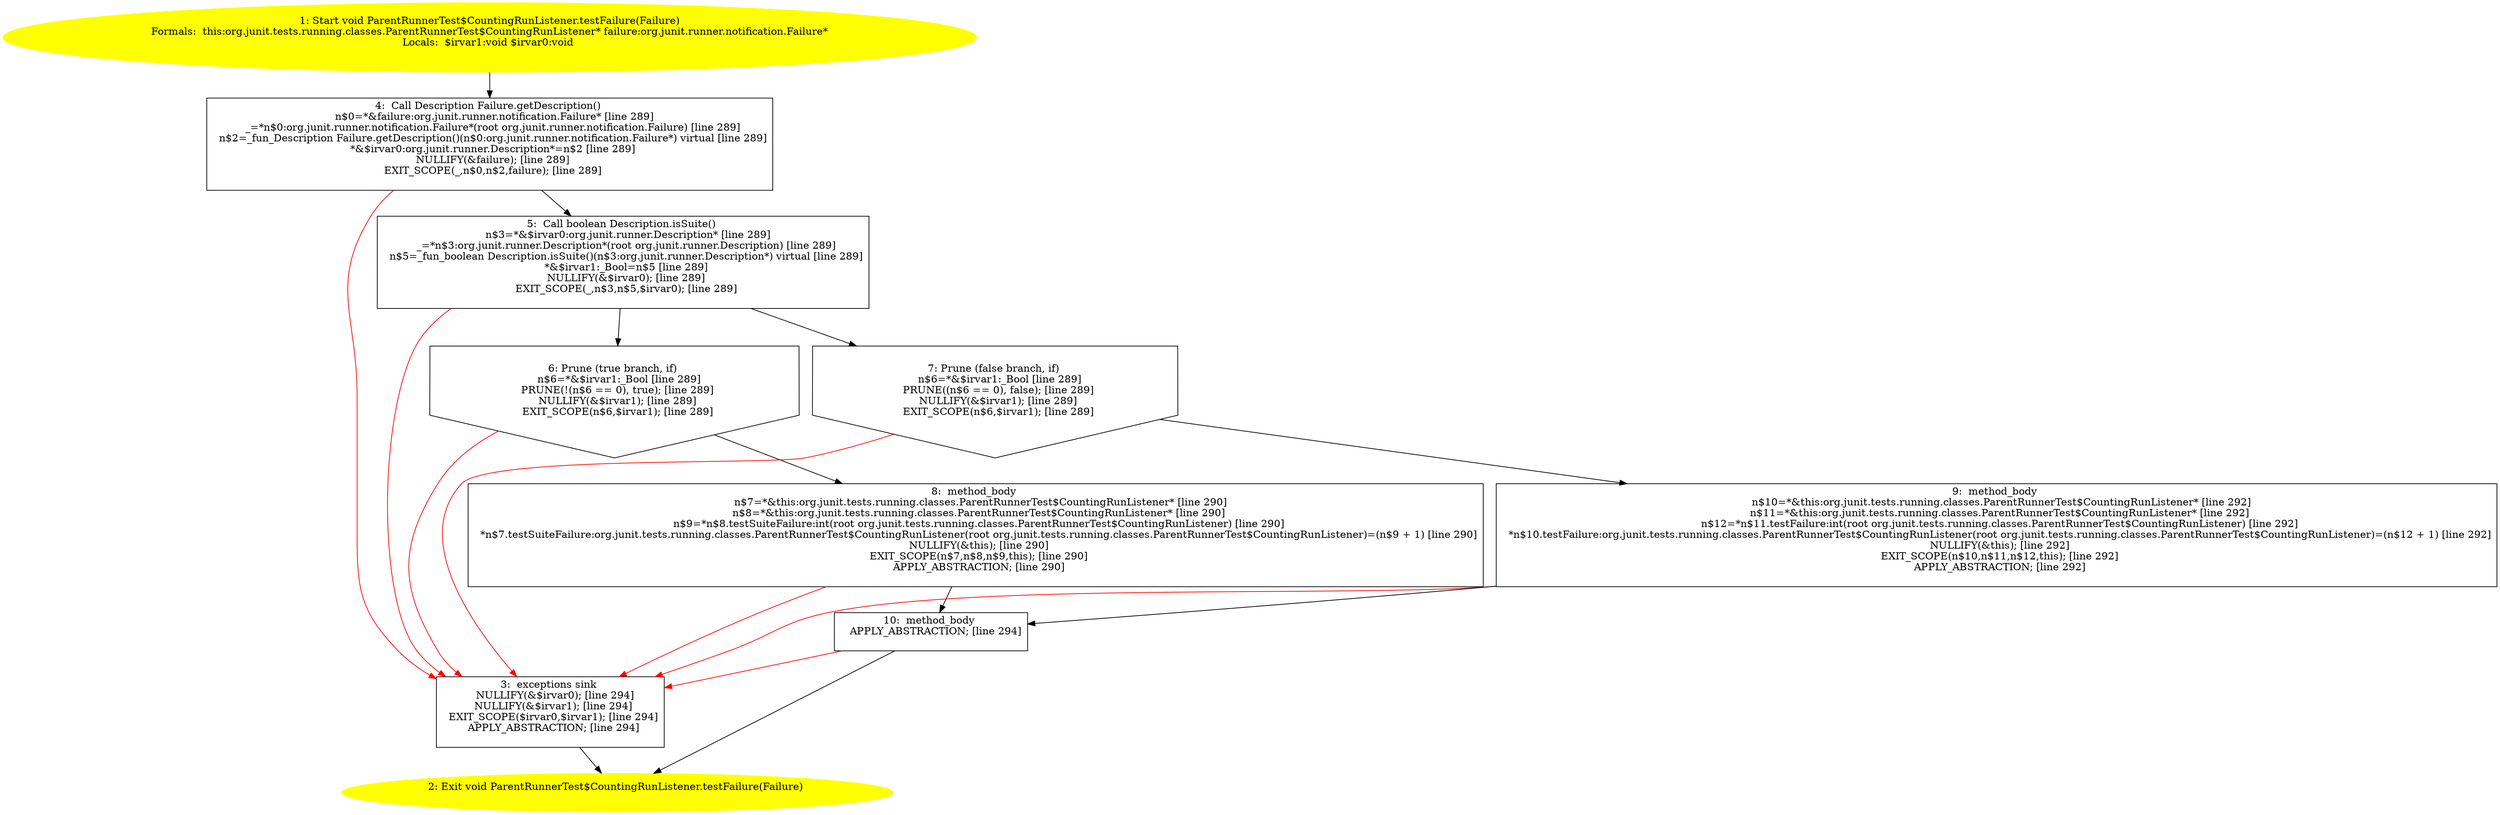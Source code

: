 /* @generated */
digraph cfg {
"org.junit.tests.running.classes.ParentRunnerTest$CountingRunListener.testFailure(org.junit.runner.no.535ff3561f9fd88ed298c6d4f2184cf6_1" [label="1: Start void ParentRunnerTest$CountingRunListener.testFailure(Failure)\nFormals:  this:org.junit.tests.running.classes.ParentRunnerTest$CountingRunListener* failure:org.junit.runner.notification.Failure*\nLocals:  $irvar1:void $irvar0:void \n  " color=yellow style=filled]
	

	 "org.junit.tests.running.classes.ParentRunnerTest$CountingRunListener.testFailure(org.junit.runner.no.535ff3561f9fd88ed298c6d4f2184cf6_1" -> "org.junit.tests.running.classes.ParentRunnerTest$CountingRunListener.testFailure(org.junit.runner.no.535ff3561f9fd88ed298c6d4f2184cf6_4" ;
"org.junit.tests.running.classes.ParentRunnerTest$CountingRunListener.testFailure(org.junit.runner.no.535ff3561f9fd88ed298c6d4f2184cf6_2" [label="2: Exit void ParentRunnerTest$CountingRunListener.testFailure(Failure) \n  " color=yellow style=filled]
	

"org.junit.tests.running.classes.ParentRunnerTest$CountingRunListener.testFailure(org.junit.runner.no.535ff3561f9fd88ed298c6d4f2184cf6_3" [label="3:  exceptions sink \n   NULLIFY(&$irvar0); [line 294]\n  NULLIFY(&$irvar1); [line 294]\n  EXIT_SCOPE($irvar0,$irvar1); [line 294]\n  APPLY_ABSTRACTION; [line 294]\n " shape="box"]
	

	 "org.junit.tests.running.classes.ParentRunnerTest$CountingRunListener.testFailure(org.junit.runner.no.535ff3561f9fd88ed298c6d4f2184cf6_3" -> "org.junit.tests.running.classes.ParentRunnerTest$CountingRunListener.testFailure(org.junit.runner.no.535ff3561f9fd88ed298c6d4f2184cf6_2" ;
"org.junit.tests.running.classes.ParentRunnerTest$CountingRunListener.testFailure(org.junit.runner.no.535ff3561f9fd88ed298c6d4f2184cf6_4" [label="4:  Call Description Failure.getDescription() \n   n$0=*&failure:org.junit.runner.notification.Failure* [line 289]\n  _=*n$0:org.junit.runner.notification.Failure*(root org.junit.runner.notification.Failure) [line 289]\n  n$2=_fun_Description Failure.getDescription()(n$0:org.junit.runner.notification.Failure*) virtual [line 289]\n  *&$irvar0:org.junit.runner.Description*=n$2 [line 289]\n  NULLIFY(&failure); [line 289]\n  EXIT_SCOPE(_,n$0,n$2,failure); [line 289]\n " shape="box"]
	

	 "org.junit.tests.running.classes.ParentRunnerTest$CountingRunListener.testFailure(org.junit.runner.no.535ff3561f9fd88ed298c6d4f2184cf6_4" -> "org.junit.tests.running.classes.ParentRunnerTest$CountingRunListener.testFailure(org.junit.runner.no.535ff3561f9fd88ed298c6d4f2184cf6_5" ;
	 "org.junit.tests.running.classes.ParentRunnerTest$CountingRunListener.testFailure(org.junit.runner.no.535ff3561f9fd88ed298c6d4f2184cf6_4" -> "org.junit.tests.running.classes.ParentRunnerTest$CountingRunListener.testFailure(org.junit.runner.no.535ff3561f9fd88ed298c6d4f2184cf6_3" [color="red" ];
"org.junit.tests.running.classes.ParentRunnerTest$CountingRunListener.testFailure(org.junit.runner.no.535ff3561f9fd88ed298c6d4f2184cf6_5" [label="5:  Call boolean Description.isSuite() \n   n$3=*&$irvar0:org.junit.runner.Description* [line 289]\n  _=*n$3:org.junit.runner.Description*(root org.junit.runner.Description) [line 289]\n  n$5=_fun_boolean Description.isSuite()(n$3:org.junit.runner.Description*) virtual [line 289]\n  *&$irvar1:_Bool=n$5 [line 289]\n  NULLIFY(&$irvar0); [line 289]\n  EXIT_SCOPE(_,n$3,n$5,$irvar0); [line 289]\n " shape="box"]
	

	 "org.junit.tests.running.classes.ParentRunnerTest$CountingRunListener.testFailure(org.junit.runner.no.535ff3561f9fd88ed298c6d4f2184cf6_5" -> "org.junit.tests.running.classes.ParentRunnerTest$CountingRunListener.testFailure(org.junit.runner.no.535ff3561f9fd88ed298c6d4f2184cf6_6" ;
	 "org.junit.tests.running.classes.ParentRunnerTest$CountingRunListener.testFailure(org.junit.runner.no.535ff3561f9fd88ed298c6d4f2184cf6_5" -> "org.junit.tests.running.classes.ParentRunnerTest$CountingRunListener.testFailure(org.junit.runner.no.535ff3561f9fd88ed298c6d4f2184cf6_7" ;
	 "org.junit.tests.running.classes.ParentRunnerTest$CountingRunListener.testFailure(org.junit.runner.no.535ff3561f9fd88ed298c6d4f2184cf6_5" -> "org.junit.tests.running.classes.ParentRunnerTest$CountingRunListener.testFailure(org.junit.runner.no.535ff3561f9fd88ed298c6d4f2184cf6_3" [color="red" ];
"org.junit.tests.running.classes.ParentRunnerTest$CountingRunListener.testFailure(org.junit.runner.no.535ff3561f9fd88ed298c6d4f2184cf6_6" [label="6: Prune (true branch, if) \n   n$6=*&$irvar1:_Bool [line 289]\n  PRUNE(!(n$6 == 0), true); [line 289]\n  NULLIFY(&$irvar1); [line 289]\n  EXIT_SCOPE(n$6,$irvar1); [line 289]\n " shape="invhouse"]
	

	 "org.junit.tests.running.classes.ParentRunnerTest$CountingRunListener.testFailure(org.junit.runner.no.535ff3561f9fd88ed298c6d4f2184cf6_6" -> "org.junit.tests.running.classes.ParentRunnerTest$CountingRunListener.testFailure(org.junit.runner.no.535ff3561f9fd88ed298c6d4f2184cf6_8" ;
	 "org.junit.tests.running.classes.ParentRunnerTest$CountingRunListener.testFailure(org.junit.runner.no.535ff3561f9fd88ed298c6d4f2184cf6_6" -> "org.junit.tests.running.classes.ParentRunnerTest$CountingRunListener.testFailure(org.junit.runner.no.535ff3561f9fd88ed298c6d4f2184cf6_3" [color="red" ];
"org.junit.tests.running.classes.ParentRunnerTest$CountingRunListener.testFailure(org.junit.runner.no.535ff3561f9fd88ed298c6d4f2184cf6_7" [label="7: Prune (false branch, if) \n   n$6=*&$irvar1:_Bool [line 289]\n  PRUNE((n$6 == 0), false); [line 289]\n  NULLIFY(&$irvar1); [line 289]\n  EXIT_SCOPE(n$6,$irvar1); [line 289]\n " shape="invhouse"]
	

	 "org.junit.tests.running.classes.ParentRunnerTest$CountingRunListener.testFailure(org.junit.runner.no.535ff3561f9fd88ed298c6d4f2184cf6_7" -> "org.junit.tests.running.classes.ParentRunnerTest$CountingRunListener.testFailure(org.junit.runner.no.535ff3561f9fd88ed298c6d4f2184cf6_9" ;
	 "org.junit.tests.running.classes.ParentRunnerTest$CountingRunListener.testFailure(org.junit.runner.no.535ff3561f9fd88ed298c6d4f2184cf6_7" -> "org.junit.tests.running.classes.ParentRunnerTest$CountingRunListener.testFailure(org.junit.runner.no.535ff3561f9fd88ed298c6d4f2184cf6_3" [color="red" ];
"org.junit.tests.running.classes.ParentRunnerTest$CountingRunListener.testFailure(org.junit.runner.no.535ff3561f9fd88ed298c6d4f2184cf6_8" [label="8:  method_body \n   n$7=*&this:org.junit.tests.running.classes.ParentRunnerTest$CountingRunListener* [line 290]\n  n$8=*&this:org.junit.tests.running.classes.ParentRunnerTest$CountingRunListener* [line 290]\n  n$9=*n$8.testSuiteFailure:int(root org.junit.tests.running.classes.ParentRunnerTest$CountingRunListener) [line 290]\n  *n$7.testSuiteFailure:org.junit.tests.running.classes.ParentRunnerTest$CountingRunListener(root org.junit.tests.running.classes.ParentRunnerTest$CountingRunListener)=(n$9 + 1) [line 290]\n  NULLIFY(&this); [line 290]\n  EXIT_SCOPE(n$7,n$8,n$9,this); [line 290]\n  APPLY_ABSTRACTION; [line 290]\n " shape="box"]
	

	 "org.junit.tests.running.classes.ParentRunnerTest$CountingRunListener.testFailure(org.junit.runner.no.535ff3561f9fd88ed298c6d4f2184cf6_8" -> "org.junit.tests.running.classes.ParentRunnerTest$CountingRunListener.testFailure(org.junit.runner.no.535ff3561f9fd88ed298c6d4f2184cf6_10" ;
	 "org.junit.tests.running.classes.ParentRunnerTest$CountingRunListener.testFailure(org.junit.runner.no.535ff3561f9fd88ed298c6d4f2184cf6_8" -> "org.junit.tests.running.classes.ParentRunnerTest$CountingRunListener.testFailure(org.junit.runner.no.535ff3561f9fd88ed298c6d4f2184cf6_3" [color="red" ];
"org.junit.tests.running.classes.ParentRunnerTest$CountingRunListener.testFailure(org.junit.runner.no.535ff3561f9fd88ed298c6d4f2184cf6_9" [label="9:  method_body \n   n$10=*&this:org.junit.tests.running.classes.ParentRunnerTest$CountingRunListener* [line 292]\n  n$11=*&this:org.junit.tests.running.classes.ParentRunnerTest$CountingRunListener* [line 292]\n  n$12=*n$11.testFailure:int(root org.junit.tests.running.classes.ParentRunnerTest$CountingRunListener) [line 292]\n  *n$10.testFailure:org.junit.tests.running.classes.ParentRunnerTest$CountingRunListener(root org.junit.tests.running.classes.ParentRunnerTest$CountingRunListener)=(n$12 + 1) [line 292]\n  NULLIFY(&this); [line 292]\n  EXIT_SCOPE(n$10,n$11,n$12,this); [line 292]\n  APPLY_ABSTRACTION; [line 292]\n " shape="box"]
	

	 "org.junit.tests.running.classes.ParentRunnerTest$CountingRunListener.testFailure(org.junit.runner.no.535ff3561f9fd88ed298c6d4f2184cf6_9" -> "org.junit.tests.running.classes.ParentRunnerTest$CountingRunListener.testFailure(org.junit.runner.no.535ff3561f9fd88ed298c6d4f2184cf6_10" ;
	 "org.junit.tests.running.classes.ParentRunnerTest$CountingRunListener.testFailure(org.junit.runner.no.535ff3561f9fd88ed298c6d4f2184cf6_9" -> "org.junit.tests.running.classes.ParentRunnerTest$CountingRunListener.testFailure(org.junit.runner.no.535ff3561f9fd88ed298c6d4f2184cf6_3" [color="red" ];
"org.junit.tests.running.classes.ParentRunnerTest$CountingRunListener.testFailure(org.junit.runner.no.535ff3561f9fd88ed298c6d4f2184cf6_10" [label="10:  method_body \n   APPLY_ABSTRACTION; [line 294]\n " shape="box"]
	

	 "org.junit.tests.running.classes.ParentRunnerTest$CountingRunListener.testFailure(org.junit.runner.no.535ff3561f9fd88ed298c6d4f2184cf6_10" -> "org.junit.tests.running.classes.ParentRunnerTest$CountingRunListener.testFailure(org.junit.runner.no.535ff3561f9fd88ed298c6d4f2184cf6_2" ;
	 "org.junit.tests.running.classes.ParentRunnerTest$CountingRunListener.testFailure(org.junit.runner.no.535ff3561f9fd88ed298c6d4f2184cf6_10" -> "org.junit.tests.running.classes.ParentRunnerTest$CountingRunListener.testFailure(org.junit.runner.no.535ff3561f9fd88ed298c6d4f2184cf6_3" [color="red" ];
}
